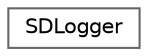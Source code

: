 digraph "Graphical Class Hierarchy"
{
 // LATEX_PDF_SIZE
  bgcolor="transparent";
  edge [fontname=Helvetica,fontsize=10,labelfontname=Helvetica,labelfontsize=10];
  node [fontname=Helvetica,fontsize=10,shape=box,height=0.2,width=0.4];
  rankdir="LR";
  Node0 [id="Node000000",label="SDLogger",height=0.2,width=0.4,color="grey40", fillcolor="white", style="filled",URL="$class_s_d_logger.html",tooltip=" "];
}
